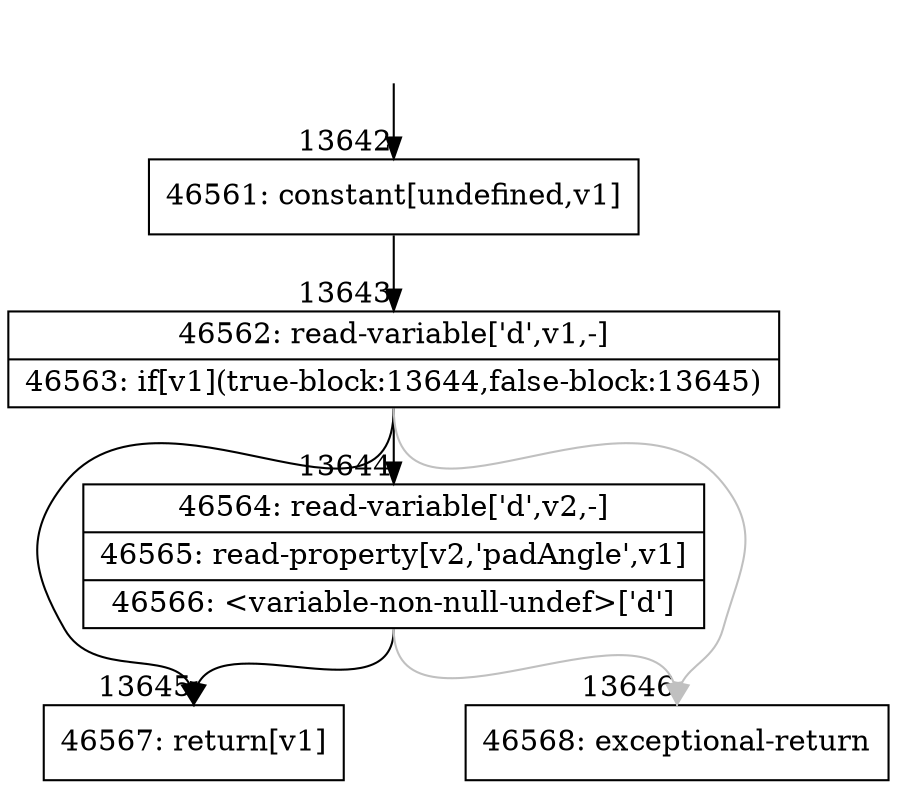 digraph {
rankdir="TD"
BB_entry1265[shape=none,label=""];
BB_entry1265 -> BB13642 [tailport=s, headport=n, headlabel="    13642"]
BB13642 [shape=record label="{46561: constant[undefined,v1]}" ] 
BB13642 -> BB13643 [tailport=s, headport=n, headlabel="      13643"]
BB13643 [shape=record label="{46562: read-variable['d',v1,-]|46563: if[v1](true-block:13644,false-block:13645)}" ] 
BB13643 -> BB13645 [tailport=s, headport=n, headlabel="      13645"]
BB13643 -> BB13644 [tailport=s, headport=n, headlabel="      13644"]
BB13643 -> BB13646 [tailport=s, headport=n, color=gray, headlabel="      13646"]
BB13644 [shape=record label="{46564: read-variable['d',v2,-]|46565: read-property[v2,'padAngle',v1]|46566: \<variable-non-null-undef\>['d']}" ] 
BB13644 -> BB13645 [tailport=s, headport=n]
BB13644 -> BB13646 [tailport=s, headport=n, color=gray]
BB13645 [shape=record label="{46567: return[v1]}" ] 
BB13646 [shape=record label="{46568: exceptional-return}" ] 
//#$~ 8075
}
